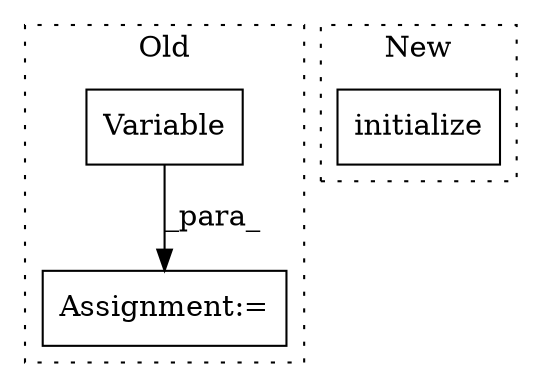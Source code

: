 digraph G {
subgraph cluster0 {
1 [label="Variable" a="32" s="11597,11630" l="9,1" shape="box"];
3 [label="Assignment:=" a="7" s="11596" l="1" shape="box"];
label = "Old";
style="dotted";
}
subgraph cluster1 {
2 [label="initialize" a="32" s="10585,10599" l="11,1" shape="box"];
label = "New";
style="dotted";
}
1 -> 3 [label="_para_"];
}